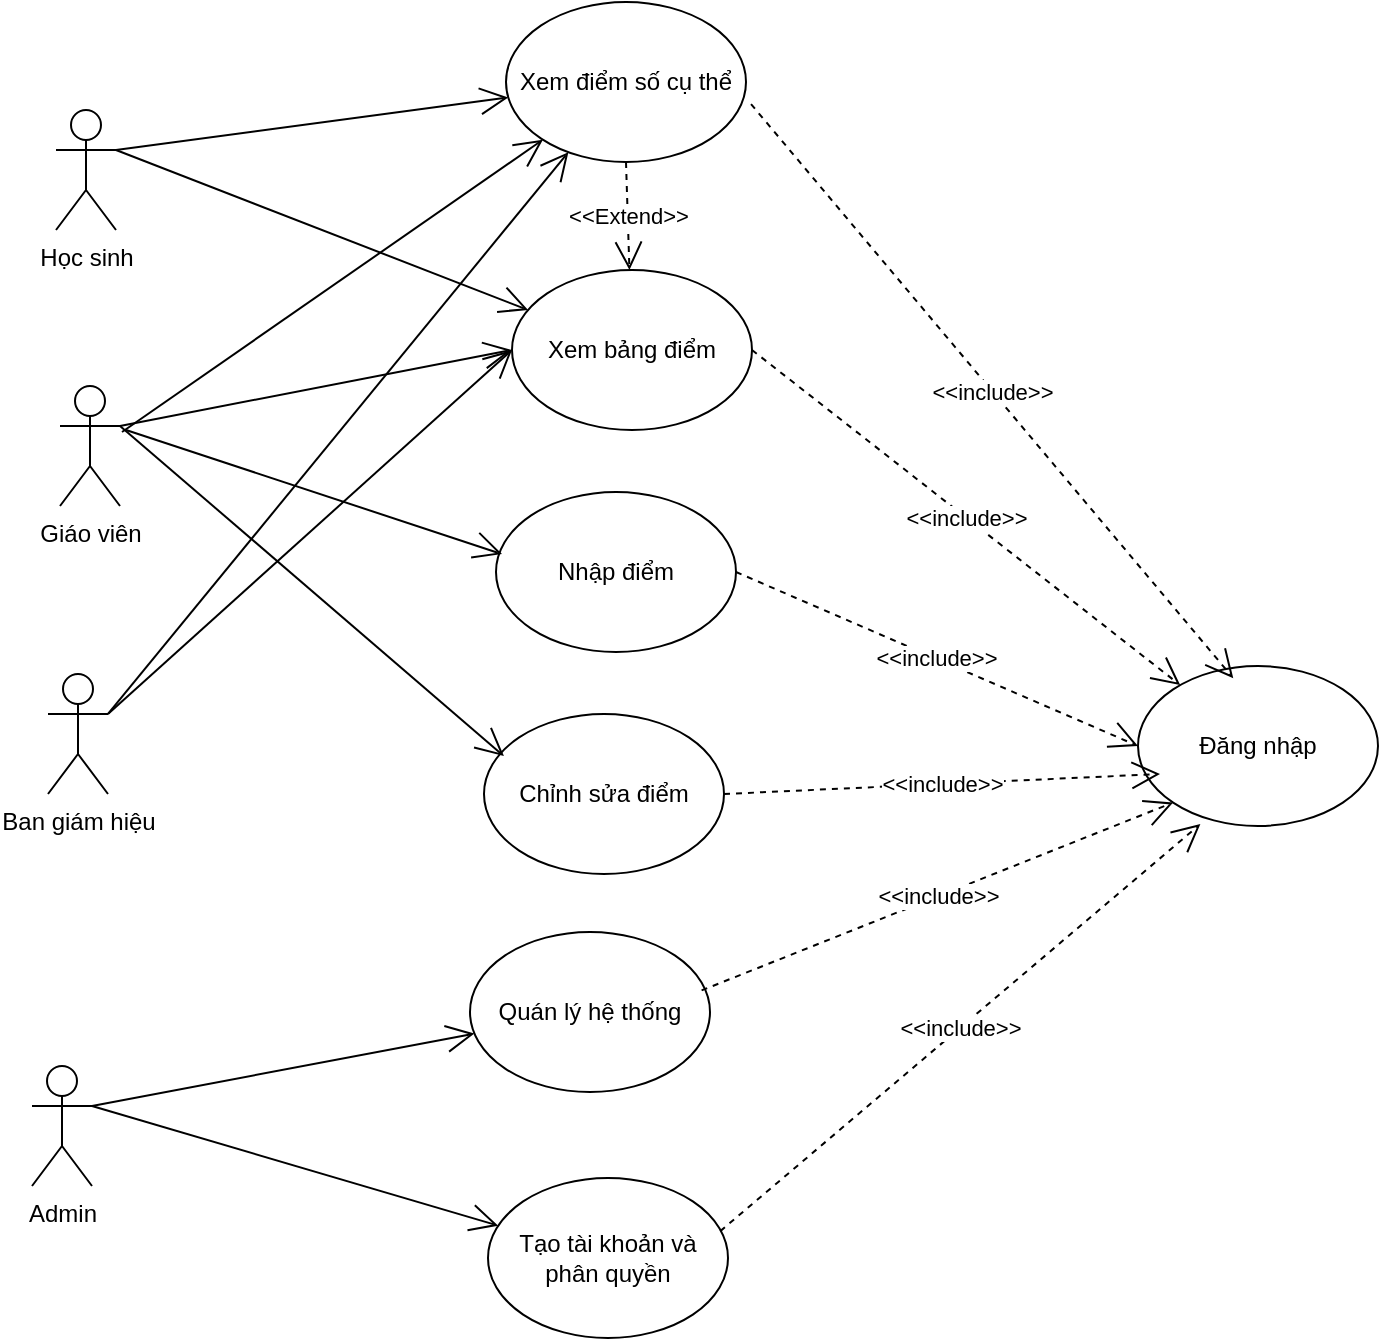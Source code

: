 <mxfile version="26.0.14">
  <diagram name="Page-1" id="duqHHt5hdZp4OCu3VobO">
    <mxGraphModel dx="1687" dy="908" grid="0" gridSize="10" guides="1" tooltips="1" connect="1" arrows="1" fold="1" page="1" pageScale="1" pageWidth="850" pageHeight="1100" math="0" shadow="0">
      <root>
        <mxCell id="0" />
        <mxCell id="1" parent="0" />
        <mxCell id="-gZ5FveUYt-Lg0XsnAlT-1" value="Học sinh" style="shape=umlActor;verticalLabelPosition=bottom;verticalAlign=top;html=1;outlineConnect=0;labelBackgroundColor=none;" vertex="1" parent="1">
          <mxGeometry x="122" y="302" width="30" height="60" as="geometry" />
        </mxCell>
        <mxCell id="-gZ5FveUYt-Lg0XsnAlT-2" value="Giáo viên" style="shape=umlActor;verticalLabelPosition=bottom;verticalAlign=top;html=1;outlineConnect=0;labelBackgroundColor=none;" vertex="1" parent="1">
          <mxGeometry x="124" y="440" width="30" height="60" as="geometry" />
        </mxCell>
        <mxCell id="-gZ5FveUYt-Lg0XsnAlT-4" value="Ban giám hiệu" style="shape=umlActor;verticalLabelPosition=bottom;verticalAlign=top;html=1;outlineConnect=0;labelBackgroundColor=none;" vertex="1" parent="1">
          <mxGeometry x="118" y="584" width="30" height="60" as="geometry" />
        </mxCell>
        <mxCell id="-gZ5FveUYt-Lg0XsnAlT-6" value="Admin" style="shape=umlActor;verticalLabelPosition=bottom;verticalAlign=top;html=1;outlineConnect=0;labelBackgroundColor=none;" vertex="1" parent="1">
          <mxGeometry x="110" y="780" width="30" height="60" as="geometry" />
        </mxCell>
        <mxCell id="-gZ5FveUYt-Lg0XsnAlT-7" value="Xem điểm số cụ thể" style="ellipse;whiteSpace=wrap;html=1;labelBackgroundColor=none;" vertex="1" parent="1">
          <mxGeometry x="347" y="248" width="120" height="80" as="geometry" />
        </mxCell>
        <mxCell id="-gZ5FveUYt-Lg0XsnAlT-8" value="Xem bảng điểm" style="ellipse;whiteSpace=wrap;html=1;labelBackgroundColor=none;" vertex="1" parent="1">
          <mxGeometry x="350" y="382" width="120" height="80" as="geometry" />
        </mxCell>
        <mxCell id="-gZ5FveUYt-Lg0XsnAlT-9" value="Chỉnh sửa điểm" style="ellipse;whiteSpace=wrap;html=1;" vertex="1" parent="1">
          <mxGeometry x="336" y="604" width="120" height="80" as="geometry" />
        </mxCell>
        <mxCell id="-gZ5FveUYt-Lg0XsnAlT-11" value="Nhập điểm" style="ellipse;whiteSpace=wrap;html=1;" vertex="1" parent="1">
          <mxGeometry x="342" y="493" width="120" height="80" as="geometry" />
        </mxCell>
        <mxCell id="-gZ5FveUYt-Lg0XsnAlT-12" value="Đăng nhập" style="ellipse;whiteSpace=wrap;html=1;" vertex="1" parent="1">
          <mxGeometry x="663" y="580" width="120" height="80" as="geometry" />
        </mxCell>
        <mxCell id="-gZ5FveUYt-Lg0XsnAlT-14" value="" style="endArrow=open;endFill=1;endSize=12;html=1;rounded=0;exitX=1;exitY=0.333;exitDx=0;exitDy=0;exitPerimeter=0;" edge="1" parent="1" source="-gZ5FveUYt-Lg0XsnAlT-1" target="-gZ5FveUYt-Lg0XsnAlT-7">
          <mxGeometry width="160" relative="1" as="geometry">
            <mxPoint x="152" y="331.5" as="sourcePoint" />
            <mxPoint x="312" y="331.5" as="targetPoint" />
          </mxGeometry>
        </mxCell>
        <mxCell id="-gZ5FveUYt-Lg0XsnAlT-15" value="" style="endArrow=open;endFill=1;endSize=12;html=1;rounded=0;entryX=0.067;entryY=0.25;entryDx=0;entryDy=0;entryPerimeter=0;exitX=1;exitY=0.333;exitDx=0;exitDy=0;exitPerimeter=0;" edge="1" parent="1" source="-gZ5FveUYt-Lg0XsnAlT-1" target="-gZ5FveUYt-Lg0XsnAlT-8">
          <mxGeometry width="160" relative="1" as="geometry">
            <mxPoint x="137" y="332" as="sourcePoint" />
            <mxPoint x="325" y="401" as="targetPoint" />
          </mxGeometry>
        </mxCell>
        <mxCell id="-gZ5FveUYt-Lg0XsnAlT-17" value="&amp;lt;&amp;lt;Extend&amp;gt;&amp;gt;" style="endArrow=open;endSize=12;dashed=1;html=1;rounded=0;exitX=0.5;exitY=1;exitDx=0;exitDy=0;" edge="1" parent="1" source="-gZ5FveUYt-Lg0XsnAlT-7" target="-gZ5FveUYt-Lg0XsnAlT-8">
          <mxGeometry x="0.001" width="160" relative="1" as="geometry">
            <mxPoint x="344" y="597" as="sourcePoint" />
            <mxPoint x="504" y="597" as="targetPoint" />
            <mxPoint as="offset" />
          </mxGeometry>
        </mxCell>
        <mxCell id="-gZ5FveUYt-Lg0XsnAlT-18" value="" style="endArrow=open;endFill=1;endSize=12;html=1;rounded=0;exitX=1;exitY=0.333;exitDx=0;exitDy=0;exitPerimeter=0;entryX=0;entryY=0.5;entryDx=0;entryDy=0;" edge="1" parent="1" source="-gZ5FveUYt-Lg0XsnAlT-2" target="-gZ5FveUYt-Lg0XsnAlT-8">
          <mxGeometry width="160" relative="1" as="geometry">
            <mxPoint x="344" y="597" as="sourcePoint" />
            <mxPoint x="504" y="597" as="targetPoint" />
          </mxGeometry>
        </mxCell>
        <mxCell id="-gZ5FveUYt-Lg0XsnAlT-19" value="" style="endArrow=open;endFill=1;endSize=12;html=1;rounded=0;" edge="1" parent="1" target="-gZ5FveUYt-Lg0XsnAlT-7">
          <mxGeometry width="160" relative="1" as="geometry">
            <mxPoint x="155" y="463" as="sourcePoint" />
            <mxPoint x="504" y="597" as="targetPoint" />
          </mxGeometry>
        </mxCell>
        <mxCell id="-gZ5FveUYt-Lg0XsnAlT-20" value="" style="endArrow=open;endFill=1;endSize=12;html=1;rounded=0;entryX=0.025;entryY=0.388;entryDx=0;entryDy=0;entryPerimeter=0;" edge="1" parent="1" target="-gZ5FveUYt-Lg0XsnAlT-11">
          <mxGeometry width="160" relative="1" as="geometry">
            <mxPoint x="157" y="462" as="sourcePoint" />
            <mxPoint x="504" y="597" as="targetPoint" />
          </mxGeometry>
        </mxCell>
        <mxCell id="-gZ5FveUYt-Lg0XsnAlT-21" value="" style="endArrow=open;endFill=1;endSize=12;html=1;rounded=0;exitX=1;exitY=0.333;exitDx=0;exitDy=0;exitPerimeter=0;entryX=0.083;entryY=0.263;entryDx=0;entryDy=0;entryPerimeter=0;" edge="1" parent="1" source="-gZ5FveUYt-Lg0XsnAlT-2" target="-gZ5FveUYt-Lg0XsnAlT-9">
          <mxGeometry width="160" relative="1" as="geometry">
            <mxPoint x="344" y="597" as="sourcePoint" />
            <mxPoint x="504" y="597" as="targetPoint" />
          </mxGeometry>
        </mxCell>
        <mxCell id="-gZ5FveUYt-Lg0XsnAlT-22" value="Quán lý hệ thống" style="ellipse;whiteSpace=wrap;html=1;" vertex="1" parent="1">
          <mxGeometry x="329" y="713" width="120" height="80" as="geometry" />
        </mxCell>
        <mxCell id="-gZ5FveUYt-Lg0XsnAlT-23" value="Tạo tài khoản và phân quyền" style="ellipse;whiteSpace=wrap;html=1;" vertex="1" parent="1">
          <mxGeometry x="338" y="836" width="120" height="80" as="geometry" />
        </mxCell>
        <mxCell id="-gZ5FveUYt-Lg0XsnAlT-24" value="&amp;lt;&amp;lt;include&amp;gt;&amp;gt;" style="endArrow=open;endSize=12;dashed=1;html=1;rounded=0;exitX=1;exitY=0.5;exitDx=0;exitDy=0;" edge="1" parent="1" source="-gZ5FveUYt-Lg0XsnAlT-8" target="-gZ5FveUYt-Lg0XsnAlT-12">
          <mxGeometry width="160" relative="1" as="geometry">
            <mxPoint x="321" y="587" as="sourcePoint" />
            <mxPoint x="481" y="587" as="targetPoint" />
          </mxGeometry>
        </mxCell>
        <mxCell id="-gZ5FveUYt-Lg0XsnAlT-25" value="&amp;lt;&amp;lt;include&amp;gt;&amp;gt;" style="endArrow=open;endSize=12;dashed=1;html=1;rounded=0;exitX=1;exitY=0.5;exitDx=0;exitDy=0;entryX=0;entryY=0.5;entryDx=0;entryDy=0;" edge="1" parent="1" source="-gZ5FveUYt-Lg0XsnAlT-11" target="-gZ5FveUYt-Lg0XsnAlT-12">
          <mxGeometry width="160" relative="1" as="geometry">
            <mxPoint x="473" y="544" as="sourcePoint" />
            <mxPoint x="687" y="712" as="targetPoint" />
          </mxGeometry>
        </mxCell>
        <mxCell id="-gZ5FveUYt-Lg0XsnAlT-26" value="&amp;lt;&amp;lt;include&amp;gt;&amp;gt;" style="endArrow=open;endSize=12;dashed=1;html=1;rounded=0;exitX=1.021;exitY=0.638;exitDx=0;exitDy=0;exitPerimeter=0;entryX=0.397;entryY=0.076;entryDx=0;entryDy=0;entryPerimeter=0;" edge="1" parent="1" source="-gZ5FveUYt-Lg0XsnAlT-7" target="-gZ5FveUYt-Lg0XsnAlT-12">
          <mxGeometry width="160" relative="1" as="geometry">
            <mxPoint x="462.0" y="275.0" as="sourcePoint" />
            <mxPoint x="701.28" y="585.96" as="targetPoint" />
          </mxGeometry>
        </mxCell>
        <mxCell id="-gZ5FveUYt-Lg0XsnAlT-27" value="&amp;lt;&amp;lt;include&amp;gt;&amp;gt;" style="endArrow=open;endSize=12;dashed=1;html=1;rounded=0;exitX=1;exitY=0.5;exitDx=0;exitDy=0;" edge="1" parent="1" source="-gZ5FveUYt-Lg0XsnAlT-9">
          <mxGeometry width="160" relative="1" as="geometry">
            <mxPoint x="500" y="452" as="sourcePoint" />
            <mxPoint x="674" y="634" as="targetPoint" />
          </mxGeometry>
        </mxCell>
        <mxCell id="-gZ5FveUYt-Lg0XsnAlT-28" value="&amp;lt;&amp;lt;include&amp;gt;&amp;gt;" style="endArrow=open;endSize=12;dashed=1;html=1;rounded=0;exitX=0.965;exitY=0.365;exitDx=0;exitDy=0;exitPerimeter=0;entryX=0;entryY=1;entryDx=0;entryDy=0;" edge="1" parent="1" source="-gZ5FveUYt-Lg0XsnAlT-22" target="-gZ5FveUYt-Lg0XsnAlT-12">
          <mxGeometry width="160" relative="1" as="geometry">
            <mxPoint x="510" y="462" as="sourcePoint" />
            <mxPoint x="673" y="651" as="targetPoint" />
          </mxGeometry>
        </mxCell>
        <mxCell id="-gZ5FveUYt-Lg0XsnAlT-29" value="&amp;lt;&amp;lt;include&amp;gt;&amp;gt;" style="endArrow=open;endSize=12;dashed=1;html=1;rounded=0;exitX=0.968;exitY=0.332;exitDx=0;exitDy=0;exitPerimeter=0;entryX=0.26;entryY=0.988;entryDx=0;entryDy=0;entryPerimeter=0;" edge="1" parent="1" source="-gZ5FveUYt-Lg0XsnAlT-23" target="-gZ5FveUYt-Lg0XsnAlT-12">
          <mxGeometry width="160" relative="1" as="geometry">
            <mxPoint x="520" y="472" as="sourcePoint" />
            <mxPoint x="734" y="640" as="targetPoint" />
          </mxGeometry>
        </mxCell>
        <mxCell id="-gZ5FveUYt-Lg0XsnAlT-30" value="" style="endArrow=open;endFill=1;endSize=12;html=1;rounded=0;exitX=1;exitY=0.333;exitDx=0;exitDy=0;exitPerimeter=0;entryX=0;entryY=0.5;entryDx=0;entryDy=0;" edge="1" parent="1" source="-gZ5FveUYt-Lg0XsnAlT-4" target="-gZ5FveUYt-Lg0XsnAlT-8">
          <mxGeometry width="160" relative="1" as="geometry">
            <mxPoint x="321" y="587" as="sourcePoint" />
            <mxPoint x="287" y="676" as="targetPoint" />
          </mxGeometry>
        </mxCell>
        <mxCell id="-gZ5FveUYt-Lg0XsnAlT-31" value="" style="endArrow=open;endFill=1;endSize=12;html=1;rounded=0;exitX=1;exitY=0.333;exitDx=0;exitDy=0;exitPerimeter=0;" edge="1" parent="1" source="-gZ5FveUYt-Lg0XsnAlT-4" target="-gZ5FveUYt-Lg0XsnAlT-7">
          <mxGeometry width="160" relative="1" as="geometry">
            <mxPoint x="321" y="587" as="sourcePoint" />
            <mxPoint x="481" y="587" as="targetPoint" />
          </mxGeometry>
        </mxCell>
        <mxCell id="-gZ5FveUYt-Lg0XsnAlT-32" value="" style="endArrow=open;endFill=1;endSize=12;html=1;rounded=0;exitX=1;exitY=0.333;exitDx=0;exitDy=0;exitPerimeter=0;" edge="1" parent="1" source="-gZ5FveUYt-Lg0XsnAlT-6" target="-gZ5FveUYt-Lg0XsnAlT-22">
          <mxGeometry width="160" relative="1" as="geometry">
            <mxPoint x="321" y="587" as="sourcePoint" />
            <mxPoint x="481" y="587" as="targetPoint" />
          </mxGeometry>
        </mxCell>
        <mxCell id="-gZ5FveUYt-Lg0XsnAlT-33" value="" style="endArrow=open;endFill=1;endSize=12;html=1;rounded=0;exitX=1;exitY=0.333;exitDx=0;exitDy=0;exitPerimeter=0;" edge="1" parent="1" source="-gZ5FveUYt-Lg0XsnAlT-6" target="-gZ5FveUYt-Lg0XsnAlT-23">
          <mxGeometry width="160" relative="1" as="geometry">
            <mxPoint x="321" y="587" as="sourcePoint" />
            <mxPoint x="481" y="587" as="targetPoint" />
          </mxGeometry>
        </mxCell>
      </root>
    </mxGraphModel>
  </diagram>
</mxfile>
